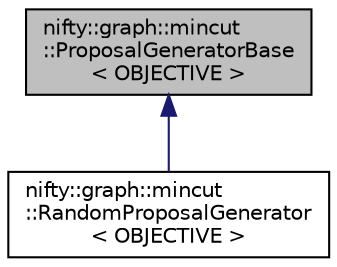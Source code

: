 digraph "nifty::graph::mincut::ProposalGeneratorBase&lt; OBJECTIVE &gt;"
{
  edge [fontname="Helvetica",fontsize="10",labelfontname="Helvetica",labelfontsize="10"];
  node [fontname="Helvetica",fontsize="10",shape=record];
  Node1 [label="nifty::graph::mincut\l::ProposalGeneratorBase\l\< OBJECTIVE \>",height=0.2,width=0.4,color="black", fillcolor="grey75", style="filled", fontcolor="black"];
  Node1 -> Node2 [dir="back",color="midnightblue",fontsize="10",style="solid"];
  Node2 [label="nifty::graph::mincut\l::RandomProposalGenerator\l\< OBJECTIVE \>",height=0.2,width=0.4,color="black", fillcolor="white", style="filled",URL="$classnifty_1_1graph_1_1mincut_1_1RandomProposalGenerator.html",tooltip="Watershed proposal generator for mincut::FusionMoveBased. "];
}
